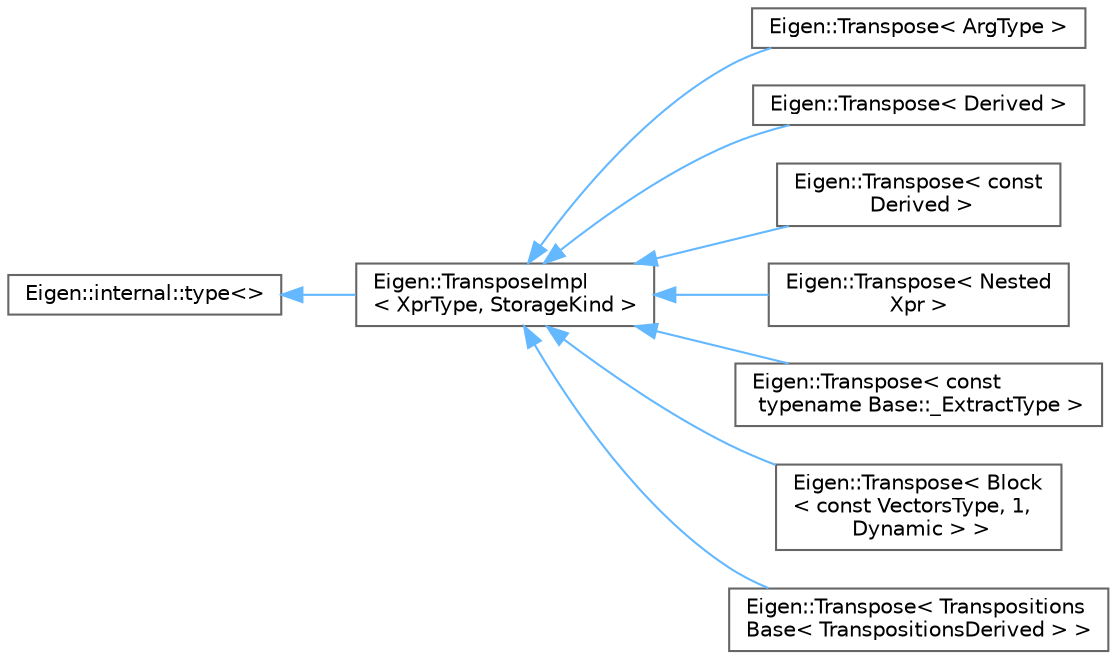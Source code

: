 digraph "Graphical Class Hierarchy"
{
 // LATEX_PDF_SIZE
  bgcolor="transparent";
  edge [fontname=Helvetica,fontsize=10,labelfontname=Helvetica,labelfontsize=10];
  node [fontname=Helvetica,fontsize=10,shape=box,height=0.2,width=0.4];
  rankdir="LR";
  Node0 [id="Node000000",label="Eigen::internal::type\<\>",height=0.2,width=0.4,color="grey40", fillcolor="white", style="filled",URL="$structEigen_1_1internal_1_1generic__xpr__base.html",tooltip=" "];
  Node0 -> Node1 [id="edge1220_Node000000_Node000001",dir="back",color="steelblue1",style="solid",tooltip=" "];
  Node1 [id="Node000001",label="Eigen::TransposeImpl\l\< XprType, StorageKind \>",height=0.2,width=0.4,color="grey40", fillcolor="white", style="filled",URL="$classEigen_1_1TransposeImpl.html",tooltip=" "];
  Node1 -> Node2 [id="edge1221_Node000001_Node000002",dir="back",color="steelblue1",style="solid",tooltip=" "];
  Node2 [id="Node000002",label="Eigen::Transpose\< ArgType \>",height=0.2,width=0.4,color="grey40", fillcolor="white", style="filled",URL="$classEigen_1_1Transpose.html",tooltip=" "];
  Node1 -> Node3 [id="edge1222_Node000001_Node000003",dir="back",color="steelblue1",style="solid",tooltip=" "];
  Node3 [id="Node000003",label="Eigen::Transpose\< Derived \>",height=0.2,width=0.4,color="grey40", fillcolor="white", style="filled",URL="$classEigen_1_1Transpose.html",tooltip=" "];
  Node1 -> Node4 [id="edge1223_Node000001_Node000004",dir="back",color="steelblue1",style="solid",tooltip=" "];
  Node4 [id="Node000004",label="Eigen::Transpose\< const\l Derived \>",height=0.2,width=0.4,color="grey40", fillcolor="white", style="filled",URL="$classEigen_1_1Transpose.html",tooltip=" "];
  Node1 -> Node5 [id="edge1224_Node000001_Node000005",dir="back",color="steelblue1",style="solid",tooltip=" "];
  Node5 [id="Node000005",label="Eigen::Transpose\< Nested\lXpr \>",height=0.2,width=0.4,color="grey40", fillcolor="white", style="filled",URL="$classEigen_1_1Transpose.html",tooltip=" "];
  Node1 -> Node6 [id="edge1225_Node000001_Node000006",dir="back",color="steelblue1",style="solid",tooltip=" "];
  Node6 [id="Node000006",label="Eigen::Transpose\< const\l typename Base::_ExtractType \>",height=0.2,width=0.4,color="grey40", fillcolor="white", style="filled",URL="$classEigen_1_1Transpose.html",tooltip=" "];
  Node1 -> Node7 [id="edge1226_Node000001_Node000007",dir="back",color="steelblue1",style="solid",tooltip=" "];
  Node7 [id="Node000007",label="Eigen::Transpose\< Block\l\< const VectorsType, 1,\l Dynamic \> \>",height=0.2,width=0.4,color="grey40", fillcolor="white", style="filled",URL="$classEigen_1_1Transpose.html",tooltip=" "];
  Node1 -> Node8 [id="edge1227_Node000001_Node000008",dir="back",color="steelblue1",style="solid",tooltip=" "];
  Node8 [id="Node000008",label="Eigen::Transpose\< Transpositions\lBase\< TranspositionsDerived \> \>",height=0.2,width=0.4,color="grey40", fillcolor="white", style="filled",URL="$classEigen_1_1Transpose_3_01TranspositionsBase_3_01TranspositionsDerived_01_4_01_4.html",tooltip=" "];
}
